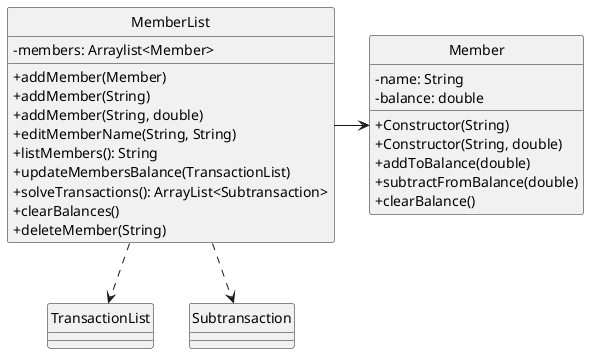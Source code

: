 @startuml
skinparam classAttributeIconSize 0
hide circle

class MemberList {
    -members: Arraylist<Member>
    +addMember(Member)
    +addMember(String)
    +addMember(String, double)
    +editMemberName(String, String)
    +listMembers(): String
    +updateMembersBalance(TransactionList)
    +solveTransactions(): ArrayList<Subtransaction>
    +clearBalances()
    +deleteMember(String)
}

class Member {
    -name: String
    -balance: double
    +Constructor(String)
    +Constructor(String, double)
    +addToBalance(double)
    +subtractFromBalance(double)
    +clearBalance()
}

class TransactionList
class Subtransaction

MemberList -> Member
MemberList -[dashed]-> TransactionList
MemberList -[dashed]-> Subtransaction
@enduml